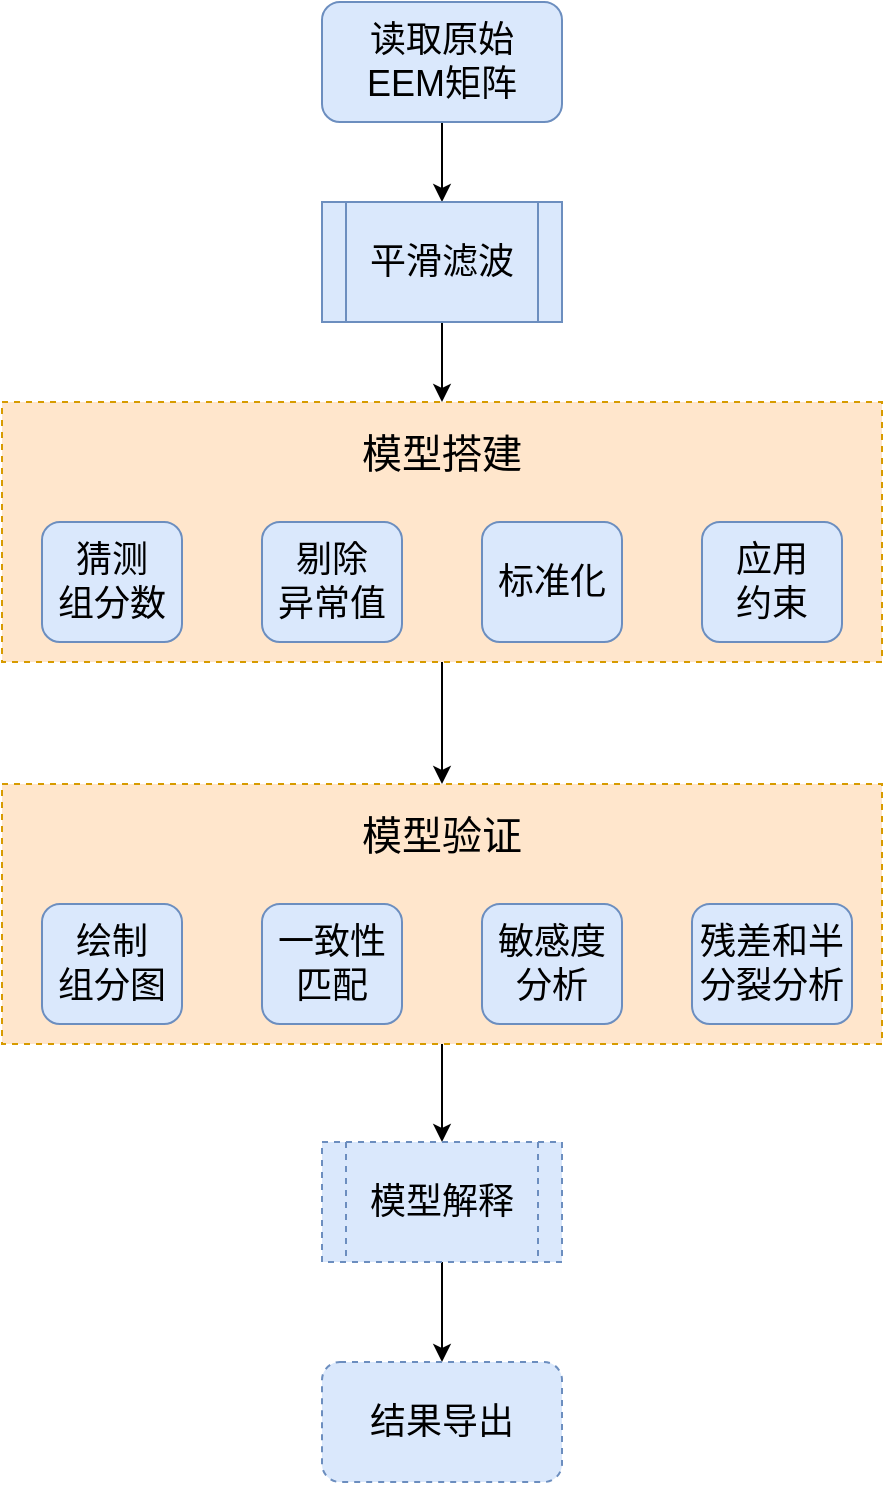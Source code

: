 <mxfile version="14.5.4" type="github">
  <diagram id="qW_l1qrL7joZymKoFlDq" name="Page-1">
    <mxGraphModel dx="868" dy="393" grid="1" gridSize="10" guides="1" tooltips="1" connect="1" arrows="1" fold="1" page="1" pageScale="1" pageWidth="827" pageHeight="1169" math="0" shadow="0">
      <root>
        <mxCell id="0" />
        <mxCell id="1" parent="0" />
        <mxCell id="bz_kqCFPdki_tDxigUgT-19" style="edgeStyle=orthogonalEdgeStyle;rounded=0;orthogonalLoop=1;jettySize=auto;html=1;exitX=0.5;exitY=1;exitDx=0;exitDy=0;" edge="1" parent="1" source="bz_kqCFPdki_tDxigUgT-1" target="bz_kqCFPdki_tDxigUgT-2">
          <mxGeometry relative="1" as="geometry" />
        </mxCell>
        <mxCell id="bz_kqCFPdki_tDxigUgT-1" value="&lt;font style=&quot;font-size: 18px&quot;&gt;读取原始&lt;br&gt;EEM矩阵&lt;/font&gt;" style="rounded=1;whiteSpace=wrap;html=1;fillColor=#dae8fc;strokeColor=#6c8ebf;" vertex="1" parent="1">
          <mxGeometry x="360" y="70" width="120" height="60" as="geometry" />
        </mxCell>
        <mxCell id="bz_kqCFPdki_tDxigUgT-20" style="edgeStyle=orthogonalEdgeStyle;rounded=0;orthogonalLoop=1;jettySize=auto;html=1;exitX=0.5;exitY=1;exitDx=0;exitDy=0;" edge="1" parent="1" source="bz_kqCFPdki_tDxigUgT-2" target="bz_kqCFPdki_tDxigUgT-3">
          <mxGeometry relative="1" as="geometry" />
        </mxCell>
        <mxCell id="bz_kqCFPdki_tDxigUgT-2" value="&lt;font style=&quot;font-size: 18px&quot;&gt;平滑滤波&lt;/font&gt;" style="shape=process;whiteSpace=wrap;html=1;backgroundOutline=1;fillColor=#dae8fc;strokeColor=#6c8ebf;" vertex="1" parent="1">
          <mxGeometry x="360" y="170" width="120" height="60" as="geometry" />
        </mxCell>
        <mxCell id="bz_kqCFPdki_tDxigUgT-21" style="edgeStyle=orthogonalEdgeStyle;rounded=0;orthogonalLoop=1;jettySize=auto;html=1;exitX=0.5;exitY=1;exitDx=0;exitDy=0;entryX=0.5;entryY=0;entryDx=0;entryDy=0;" edge="1" parent="1" source="bz_kqCFPdki_tDxigUgT-3" target="bz_kqCFPdki_tDxigUgT-11">
          <mxGeometry relative="1" as="geometry" />
        </mxCell>
        <mxCell id="bz_kqCFPdki_tDxigUgT-3" value="" style="rounded=0;whiteSpace=wrap;html=1;dashed=1;fillColor=#ffe6cc;strokeColor=#d79b00;" vertex="1" parent="1">
          <mxGeometry x="200" y="270" width="440" height="130" as="geometry" />
        </mxCell>
        <mxCell id="bz_kqCFPdki_tDxigUgT-5" value="&lt;font style=&quot;font-size: 18px&quot;&gt;猜测&lt;br&gt;组分数&lt;/font&gt;" style="rounded=1;whiteSpace=wrap;html=1;fillColor=#dae8fc;strokeColor=#6c8ebf;" vertex="1" parent="1">
          <mxGeometry x="220" y="330" width="70" height="60" as="geometry" />
        </mxCell>
        <mxCell id="bz_kqCFPdki_tDxigUgT-6" value="&lt;font style=&quot;font-size: 18px&quot;&gt;剔除&lt;br&gt;异常值&lt;/font&gt;" style="rounded=1;whiteSpace=wrap;html=1;fillColor=#dae8fc;strokeColor=#6c8ebf;" vertex="1" parent="1">
          <mxGeometry x="330" y="330" width="70" height="60" as="geometry" />
        </mxCell>
        <mxCell id="bz_kqCFPdki_tDxigUgT-7" value="&lt;span style=&quot;font-size: 18px&quot;&gt;标准化&lt;/span&gt;" style="rounded=1;whiteSpace=wrap;html=1;fillColor=#dae8fc;strokeColor=#6c8ebf;" vertex="1" parent="1">
          <mxGeometry x="440" y="330" width="70" height="60" as="geometry" />
        </mxCell>
        <mxCell id="bz_kqCFPdki_tDxigUgT-8" value="&lt;span style=&quot;font-size: 18px&quot;&gt;应用&lt;br&gt;约束&lt;/span&gt;" style="rounded=1;whiteSpace=wrap;html=1;fillColor=#dae8fc;strokeColor=#6c8ebf;" vertex="1" parent="1">
          <mxGeometry x="550" y="330" width="70" height="60" as="geometry" />
        </mxCell>
        <mxCell id="bz_kqCFPdki_tDxigUgT-10" value="模型搭建" style="text;html=1;strokeColor=none;fillColor=none;align=center;verticalAlign=middle;whiteSpace=wrap;rounded=0;dashed=1;fontSize=20;" vertex="1" parent="1">
          <mxGeometry x="357" y="280" width="126" height="30" as="geometry" />
        </mxCell>
        <mxCell id="bz_kqCFPdki_tDxigUgT-22" style="edgeStyle=orthogonalEdgeStyle;rounded=0;orthogonalLoop=1;jettySize=auto;html=1;exitX=0.5;exitY=1;exitDx=0;exitDy=0;" edge="1" parent="1" source="bz_kqCFPdki_tDxigUgT-11" target="bz_kqCFPdki_tDxigUgT-17">
          <mxGeometry relative="1" as="geometry" />
        </mxCell>
        <mxCell id="bz_kqCFPdki_tDxigUgT-11" value="" style="rounded=0;whiteSpace=wrap;html=1;dashed=1;fillColor=#ffe6cc;strokeColor=#d79b00;" vertex="1" parent="1">
          <mxGeometry x="200" y="461" width="440" height="130" as="geometry" />
        </mxCell>
        <mxCell id="bz_kqCFPdki_tDxigUgT-12" value="&lt;font style=&quot;font-size: 18px&quot;&gt;绘制&lt;br&gt;组分图&lt;/font&gt;" style="rounded=1;whiteSpace=wrap;html=1;fillColor=#dae8fc;strokeColor=#6c8ebf;" vertex="1" parent="1">
          <mxGeometry x="220" y="521" width="70" height="60" as="geometry" />
        </mxCell>
        <mxCell id="bz_kqCFPdki_tDxigUgT-13" value="&lt;font style=&quot;font-size: 18px&quot;&gt;一致性&lt;br&gt;匹配&lt;/font&gt;" style="rounded=1;whiteSpace=wrap;html=1;fillColor=#dae8fc;strokeColor=#6c8ebf;" vertex="1" parent="1">
          <mxGeometry x="330" y="521" width="70" height="60" as="geometry" />
        </mxCell>
        <mxCell id="bz_kqCFPdki_tDxigUgT-14" value="&lt;span style=&quot;font-size: 18px&quot;&gt;敏感度&lt;br&gt;分析&lt;br&gt;&lt;/span&gt;" style="rounded=1;whiteSpace=wrap;html=1;fillColor=#dae8fc;strokeColor=#6c8ebf;" vertex="1" parent="1">
          <mxGeometry x="440" y="521" width="70" height="60" as="geometry" />
        </mxCell>
        <mxCell id="bz_kqCFPdki_tDxigUgT-15" value="&lt;span style=&quot;font-size: 18px&quot;&gt;残差和半分裂分析&lt;/span&gt;" style="rounded=1;whiteSpace=wrap;html=1;fillColor=#dae8fc;strokeColor=#6c8ebf;" vertex="1" parent="1">
          <mxGeometry x="545" y="521" width="80" height="60" as="geometry" />
        </mxCell>
        <mxCell id="bz_kqCFPdki_tDxigUgT-16" value="模型验证" style="text;html=1;strokeColor=none;fillColor=none;align=center;verticalAlign=middle;whiteSpace=wrap;rounded=0;dashed=1;fontSize=20;" vertex="1" parent="1">
          <mxGeometry x="357" y="471" width="126" height="30" as="geometry" />
        </mxCell>
        <mxCell id="bz_kqCFPdki_tDxigUgT-23" style="edgeStyle=orthogonalEdgeStyle;rounded=0;orthogonalLoop=1;jettySize=auto;html=1;exitX=0.5;exitY=1;exitDx=0;exitDy=0;" edge="1" parent="1" source="bz_kqCFPdki_tDxigUgT-17" target="bz_kqCFPdki_tDxigUgT-18">
          <mxGeometry relative="1" as="geometry" />
        </mxCell>
        <mxCell id="bz_kqCFPdki_tDxigUgT-17" value="&lt;font style=&quot;font-size: 18px&quot;&gt;模型解释&lt;/font&gt;" style="shape=process;whiteSpace=wrap;html=1;backgroundOutline=1;dashed=1;fillColor=#dae8fc;strokeColor=#6c8ebf;" vertex="1" parent="1">
          <mxGeometry x="360" y="640" width="120" height="60" as="geometry" />
        </mxCell>
        <mxCell id="bz_kqCFPdki_tDxigUgT-18" value="&lt;font style=&quot;font-size: 18px&quot;&gt;结果导出&lt;/font&gt;" style="rounded=1;whiteSpace=wrap;html=1;dashed=1;fillColor=#dae8fc;strokeColor=#6c8ebf;" vertex="1" parent="1">
          <mxGeometry x="360" y="750" width="120" height="60" as="geometry" />
        </mxCell>
      </root>
    </mxGraphModel>
  </diagram>
</mxfile>
